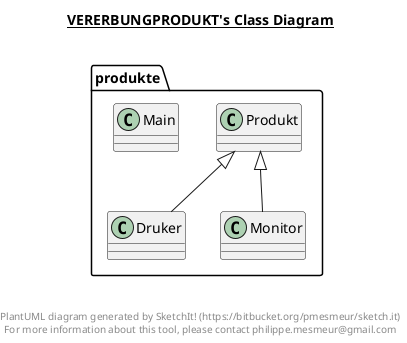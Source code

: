 @startuml

title __VERERBUNGPRODUKT's Class Diagram__\n

  namespace produkte {
    class produkte.Druker {
    }
  }
  

  namespace produkte {
    class produkte.Main {
    }
  }
  

  namespace produkte {
    class produkte.Monitor {
    }
  }
  

  namespace produkte {
    class produkte.Produkt {
    }
  }
  

  produkte.Druker -up-|> produkte.Produkt
  produkte.Monitor -up-|> produkte.Produkt


right footer


PlantUML diagram generated by SketchIt! (https://bitbucket.org/pmesmeur/sketch.it)
For more information about this tool, please contact philippe.mesmeur@gmail.com
endfooter

@enduml
